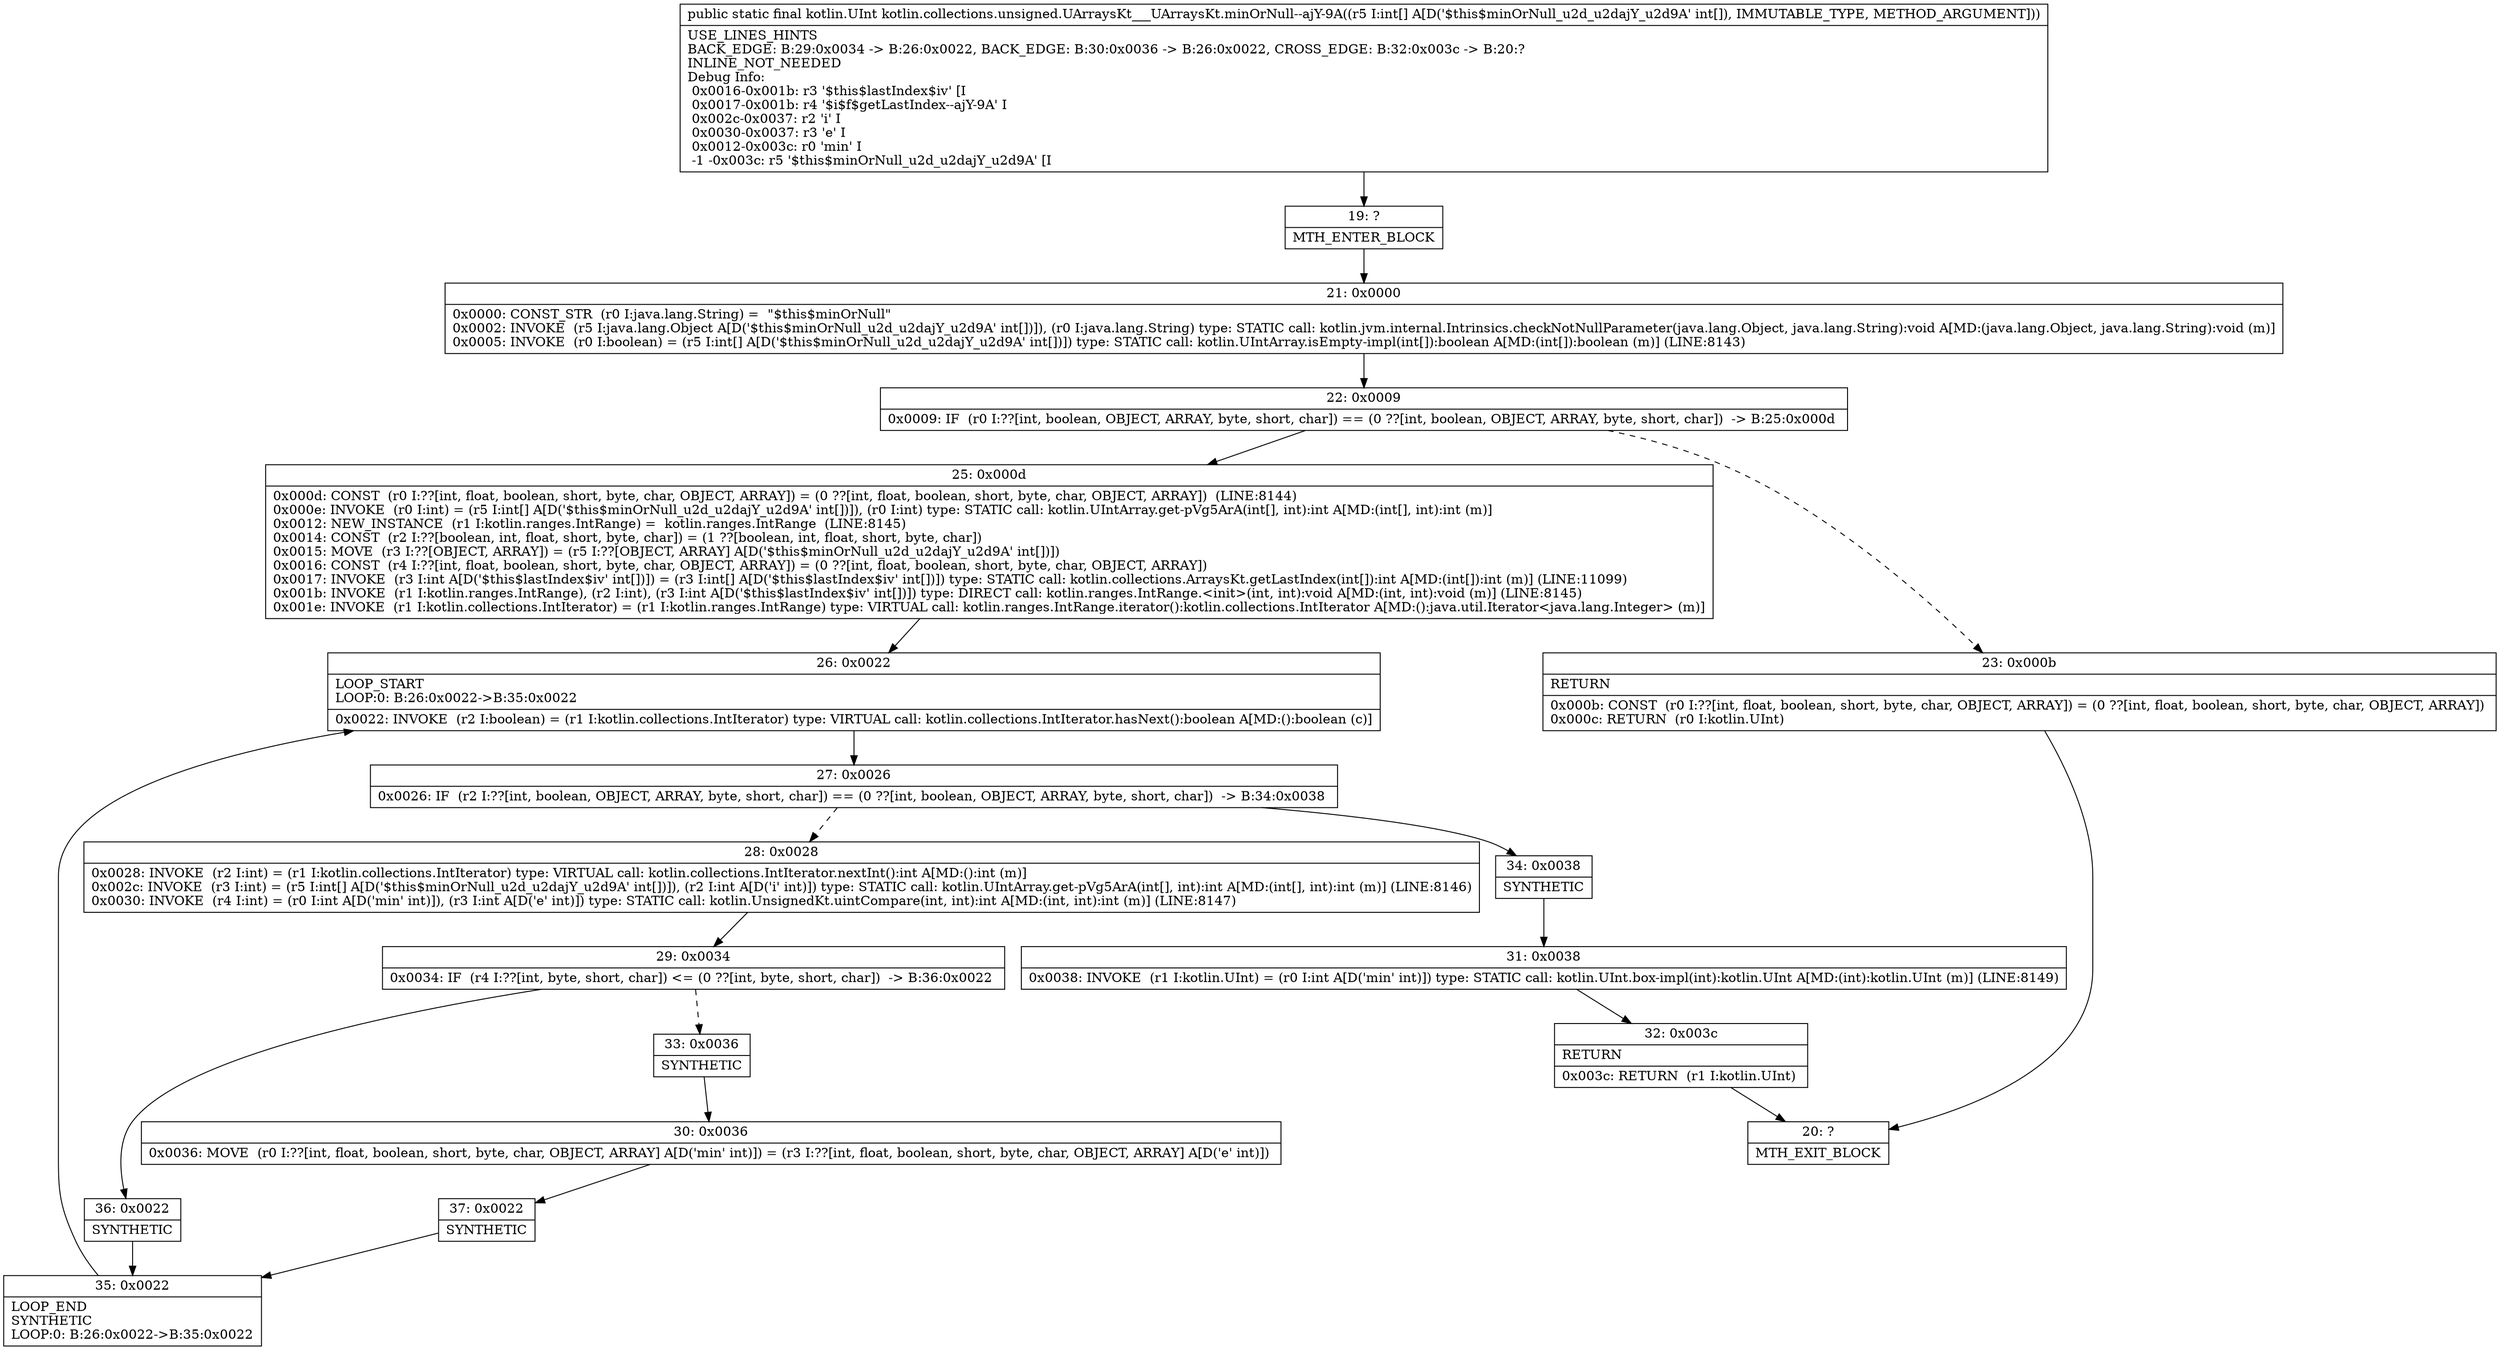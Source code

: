 digraph "CFG forkotlin.collections.unsigned.UArraysKt___UArraysKt.minOrNull\-\-ajY\-9A([I)Lkotlin\/UInt;" {
Node_19 [shape=record,label="{19\:\ ?|MTH_ENTER_BLOCK\l}"];
Node_21 [shape=record,label="{21\:\ 0x0000|0x0000: CONST_STR  (r0 I:java.lang.String) =  \"$this$minOrNull\" \l0x0002: INVOKE  (r5 I:java.lang.Object A[D('$this$minOrNull_u2d_u2dajY_u2d9A' int[])]), (r0 I:java.lang.String) type: STATIC call: kotlin.jvm.internal.Intrinsics.checkNotNullParameter(java.lang.Object, java.lang.String):void A[MD:(java.lang.Object, java.lang.String):void (m)]\l0x0005: INVOKE  (r0 I:boolean) = (r5 I:int[] A[D('$this$minOrNull_u2d_u2dajY_u2d9A' int[])]) type: STATIC call: kotlin.UIntArray.isEmpty\-impl(int[]):boolean A[MD:(int[]):boolean (m)] (LINE:8143)\l}"];
Node_22 [shape=record,label="{22\:\ 0x0009|0x0009: IF  (r0 I:??[int, boolean, OBJECT, ARRAY, byte, short, char]) == (0 ??[int, boolean, OBJECT, ARRAY, byte, short, char])  \-\> B:25:0x000d \l}"];
Node_23 [shape=record,label="{23\:\ 0x000b|RETURN\l|0x000b: CONST  (r0 I:??[int, float, boolean, short, byte, char, OBJECT, ARRAY]) = (0 ??[int, float, boolean, short, byte, char, OBJECT, ARRAY]) \l0x000c: RETURN  (r0 I:kotlin.UInt) \l}"];
Node_20 [shape=record,label="{20\:\ ?|MTH_EXIT_BLOCK\l}"];
Node_25 [shape=record,label="{25\:\ 0x000d|0x000d: CONST  (r0 I:??[int, float, boolean, short, byte, char, OBJECT, ARRAY]) = (0 ??[int, float, boolean, short, byte, char, OBJECT, ARRAY])  (LINE:8144)\l0x000e: INVOKE  (r0 I:int) = (r5 I:int[] A[D('$this$minOrNull_u2d_u2dajY_u2d9A' int[])]), (r0 I:int) type: STATIC call: kotlin.UIntArray.get\-pVg5ArA(int[], int):int A[MD:(int[], int):int (m)]\l0x0012: NEW_INSTANCE  (r1 I:kotlin.ranges.IntRange) =  kotlin.ranges.IntRange  (LINE:8145)\l0x0014: CONST  (r2 I:??[boolean, int, float, short, byte, char]) = (1 ??[boolean, int, float, short, byte, char]) \l0x0015: MOVE  (r3 I:??[OBJECT, ARRAY]) = (r5 I:??[OBJECT, ARRAY] A[D('$this$minOrNull_u2d_u2dajY_u2d9A' int[])]) \l0x0016: CONST  (r4 I:??[int, float, boolean, short, byte, char, OBJECT, ARRAY]) = (0 ??[int, float, boolean, short, byte, char, OBJECT, ARRAY]) \l0x0017: INVOKE  (r3 I:int A[D('$this$lastIndex$iv' int[])]) = (r3 I:int[] A[D('$this$lastIndex$iv' int[])]) type: STATIC call: kotlin.collections.ArraysKt.getLastIndex(int[]):int A[MD:(int[]):int (m)] (LINE:11099)\l0x001b: INVOKE  (r1 I:kotlin.ranges.IntRange), (r2 I:int), (r3 I:int A[D('$this$lastIndex$iv' int[])]) type: DIRECT call: kotlin.ranges.IntRange.\<init\>(int, int):void A[MD:(int, int):void (m)] (LINE:8145)\l0x001e: INVOKE  (r1 I:kotlin.collections.IntIterator) = (r1 I:kotlin.ranges.IntRange) type: VIRTUAL call: kotlin.ranges.IntRange.iterator():kotlin.collections.IntIterator A[MD:():java.util.Iterator\<java.lang.Integer\> (m)]\l}"];
Node_26 [shape=record,label="{26\:\ 0x0022|LOOP_START\lLOOP:0: B:26:0x0022\-\>B:35:0x0022\l|0x0022: INVOKE  (r2 I:boolean) = (r1 I:kotlin.collections.IntIterator) type: VIRTUAL call: kotlin.collections.IntIterator.hasNext():boolean A[MD:():boolean (c)]\l}"];
Node_27 [shape=record,label="{27\:\ 0x0026|0x0026: IF  (r2 I:??[int, boolean, OBJECT, ARRAY, byte, short, char]) == (0 ??[int, boolean, OBJECT, ARRAY, byte, short, char])  \-\> B:34:0x0038 \l}"];
Node_28 [shape=record,label="{28\:\ 0x0028|0x0028: INVOKE  (r2 I:int) = (r1 I:kotlin.collections.IntIterator) type: VIRTUAL call: kotlin.collections.IntIterator.nextInt():int A[MD:():int (m)]\l0x002c: INVOKE  (r3 I:int) = (r5 I:int[] A[D('$this$minOrNull_u2d_u2dajY_u2d9A' int[])]), (r2 I:int A[D('i' int)]) type: STATIC call: kotlin.UIntArray.get\-pVg5ArA(int[], int):int A[MD:(int[], int):int (m)] (LINE:8146)\l0x0030: INVOKE  (r4 I:int) = (r0 I:int A[D('min' int)]), (r3 I:int A[D('e' int)]) type: STATIC call: kotlin.UnsignedKt.uintCompare(int, int):int A[MD:(int, int):int (m)] (LINE:8147)\l}"];
Node_29 [shape=record,label="{29\:\ 0x0034|0x0034: IF  (r4 I:??[int, byte, short, char]) \<= (0 ??[int, byte, short, char])  \-\> B:36:0x0022 \l}"];
Node_33 [shape=record,label="{33\:\ 0x0036|SYNTHETIC\l}"];
Node_30 [shape=record,label="{30\:\ 0x0036|0x0036: MOVE  (r0 I:??[int, float, boolean, short, byte, char, OBJECT, ARRAY] A[D('min' int)]) = (r3 I:??[int, float, boolean, short, byte, char, OBJECT, ARRAY] A[D('e' int)]) \l}"];
Node_37 [shape=record,label="{37\:\ 0x0022|SYNTHETIC\l}"];
Node_35 [shape=record,label="{35\:\ 0x0022|LOOP_END\lSYNTHETIC\lLOOP:0: B:26:0x0022\-\>B:35:0x0022\l}"];
Node_36 [shape=record,label="{36\:\ 0x0022|SYNTHETIC\l}"];
Node_34 [shape=record,label="{34\:\ 0x0038|SYNTHETIC\l}"];
Node_31 [shape=record,label="{31\:\ 0x0038|0x0038: INVOKE  (r1 I:kotlin.UInt) = (r0 I:int A[D('min' int)]) type: STATIC call: kotlin.UInt.box\-impl(int):kotlin.UInt A[MD:(int):kotlin.UInt (m)] (LINE:8149)\l}"];
Node_32 [shape=record,label="{32\:\ 0x003c|RETURN\l|0x003c: RETURN  (r1 I:kotlin.UInt) \l}"];
MethodNode[shape=record,label="{public static final kotlin.UInt kotlin.collections.unsigned.UArraysKt___UArraysKt.minOrNull\-\-ajY\-9A((r5 I:int[] A[D('$this$minOrNull_u2d_u2dajY_u2d9A' int[]), IMMUTABLE_TYPE, METHOD_ARGUMENT]))  | USE_LINES_HINTS\lBACK_EDGE: B:29:0x0034 \-\> B:26:0x0022, BACK_EDGE: B:30:0x0036 \-\> B:26:0x0022, CROSS_EDGE: B:32:0x003c \-\> B:20:?\lINLINE_NOT_NEEDED\lDebug Info:\l  0x0016\-0x001b: r3 '$this$lastIndex$iv' [I\l  0x0017\-0x001b: r4 '$i$f$getLastIndex\-\-ajY\-9A' I\l  0x002c\-0x0037: r2 'i' I\l  0x0030\-0x0037: r3 'e' I\l  0x0012\-0x003c: r0 'min' I\l  \-1 \-0x003c: r5 '$this$minOrNull_u2d_u2dajY_u2d9A' [I\l}"];
MethodNode -> Node_19;Node_19 -> Node_21;
Node_21 -> Node_22;
Node_22 -> Node_23[style=dashed];
Node_22 -> Node_25;
Node_23 -> Node_20;
Node_25 -> Node_26;
Node_26 -> Node_27;
Node_27 -> Node_28[style=dashed];
Node_27 -> Node_34;
Node_28 -> Node_29;
Node_29 -> Node_33[style=dashed];
Node_29 -> Node_36;
Node_33 -> Node_30;
Node_30 -> Node_37;
Node_37 -> Node_35;
Node_35 -> Node_26;
Node_36 -> Node_35;
Node_34 -> Node_31;
Node_31 -> Node_32;
Node_32 -> Node_20;
}

